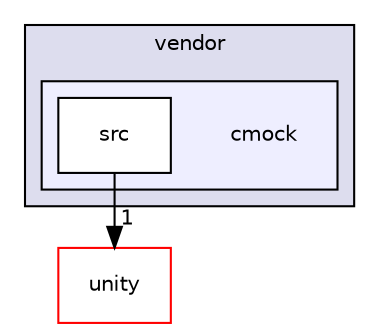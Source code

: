 digraph "muju/vendor/ceedling/vendor/cmock" {
  compound=true
  node [ fontsize="10", fontname="Helvetica"];
  edge [ labelfontsize="10", labelfontname="Helvetica"];
  subgraph clusterdir_dee195845ab3b7fc5359b8f8ad33bf1d {
    graph [ bgcolor="#ddddee", pencolor="black", label="vendor" fontname="Helvetica", fontsize="10", URL="dir_dee195845ab3b7fc5359b8f8ad33bf1d.html"]
  subgraph clusterdir_59b88cf2743727c2d07e4d3df39e3c4b {
    graph [ bgcolor="#eeeeff", pencolor="black", label="" URL="dir_59b88cf2743727c2d07e4d3df39e3c4b.html"];
    dir_59b88cf2743727c2d07e4d3df39e3c4b [shape=plaintext label="cmock"];
    dir_e430d2bcd09889142af92f1ae6ce5596 [shape=box label="src" color="black" fillcolor="white" style="filled" URL="dir_e430d2bcd09889142af92f1ae6ce5596.html"];
  }
  }
  dir_7d66207a229a94e61481e2ca6c547498 [shape=box label="unity" fillcolor="white" style="filled" color="red" URL="dir_7d66207a229a94e61481e2ca6c547498.html"];
  dir_e430d2bcd09889142af92f1ae6ce5596->dir_7d66207a229a94e61481e2ca6c547498 [headlabel="1", labeldistance=1.5 headhref="dir_000129_000130.html"];
}
